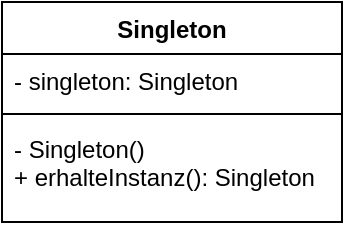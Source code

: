 <mxfile version="16.5.6" type="device"><diagram id="9jRJiTRssbFqSt0qQtjx" name="Page-1"><mxGraphModel dx="1422" dy="762" grid="1" gridSize="10" guides="1" tooltips="1" connect="1" arrows="1" fold="1" page="1" pageScale="1" pageWidth="827" pageHeight="1169" math="0" shadow="0"><root><mxCell id="0"/><mxCell id="1" parent="0"/><mxCell id="zVV5nsAMLBCXHyFpuyGW-1" value="Singleton" style="swimlane;fontStyle=1;align=center;verticalAlign=top;childLayout=stackLayout;horizontal=1;startSize=26;horizontalStack=0;resizeParent=1;resizeParentMax=0;resizeLast=0;collapsible=1;marginBottom=0;" vertex="1" parent="1"><mxGeometry x="330" y="350" width="170" height="110" as="geometry"/></mxCell><mxCell id="zVV5nsAMLBCXHyFpuyGW-2" value="- singleton: Singleton" style="text;strokeColor=none;fillColor=none;align=left;verticalAlign=top;spacingLeft=4;spacingRight=4;overflow=hidden;rotatable=0;points=[[0,0.5],[1,0.5]];portConstraint=eastwest;" vertex="1" parent="zVV5nsAMLBCXHyFpuyGW-1"><mxGeometry y="26" width="170" height="26" as="geometry"/></mxCell><mxCell id="zVV5nsAMLBCXHyFpuyGW-3" value="" style="line;strokeWidth=1;fillColor=none;align=left;verticalAlign=middle;spacingTop=-1;spacingLeft=3;spacingRight=3;rotatable=0;labelPosition=right;points=[];portConstraint=eastwest;" vertex="1" parent="zVV5nsAMLBCXHyFpuyGW-1"><mxGeometry y="52" width="170" height="8" as="geometry"/></mxCell><mxCell id="zVV5nsAMLBCXHyFpuyGW-4" value="- Singleton()&#10;+ erhalteInstanz(): Singleton" style="text;strokeColor=none;fillColor=none;align=left;verticalAlign=top;spacingLeft=4;spacingRight=4;overflow=hidden;rotatable=0;points=[[0,0.5],[1,0.5]];portConstraint=eastwest;" vertex="1" parent="zVV5nsAMLBCXHyFpuyGW-1"><mxGeometry y="60" width="170" height="50" as="geometry"/></mxCell></root></mxGraphModel></diagram></mxfile>